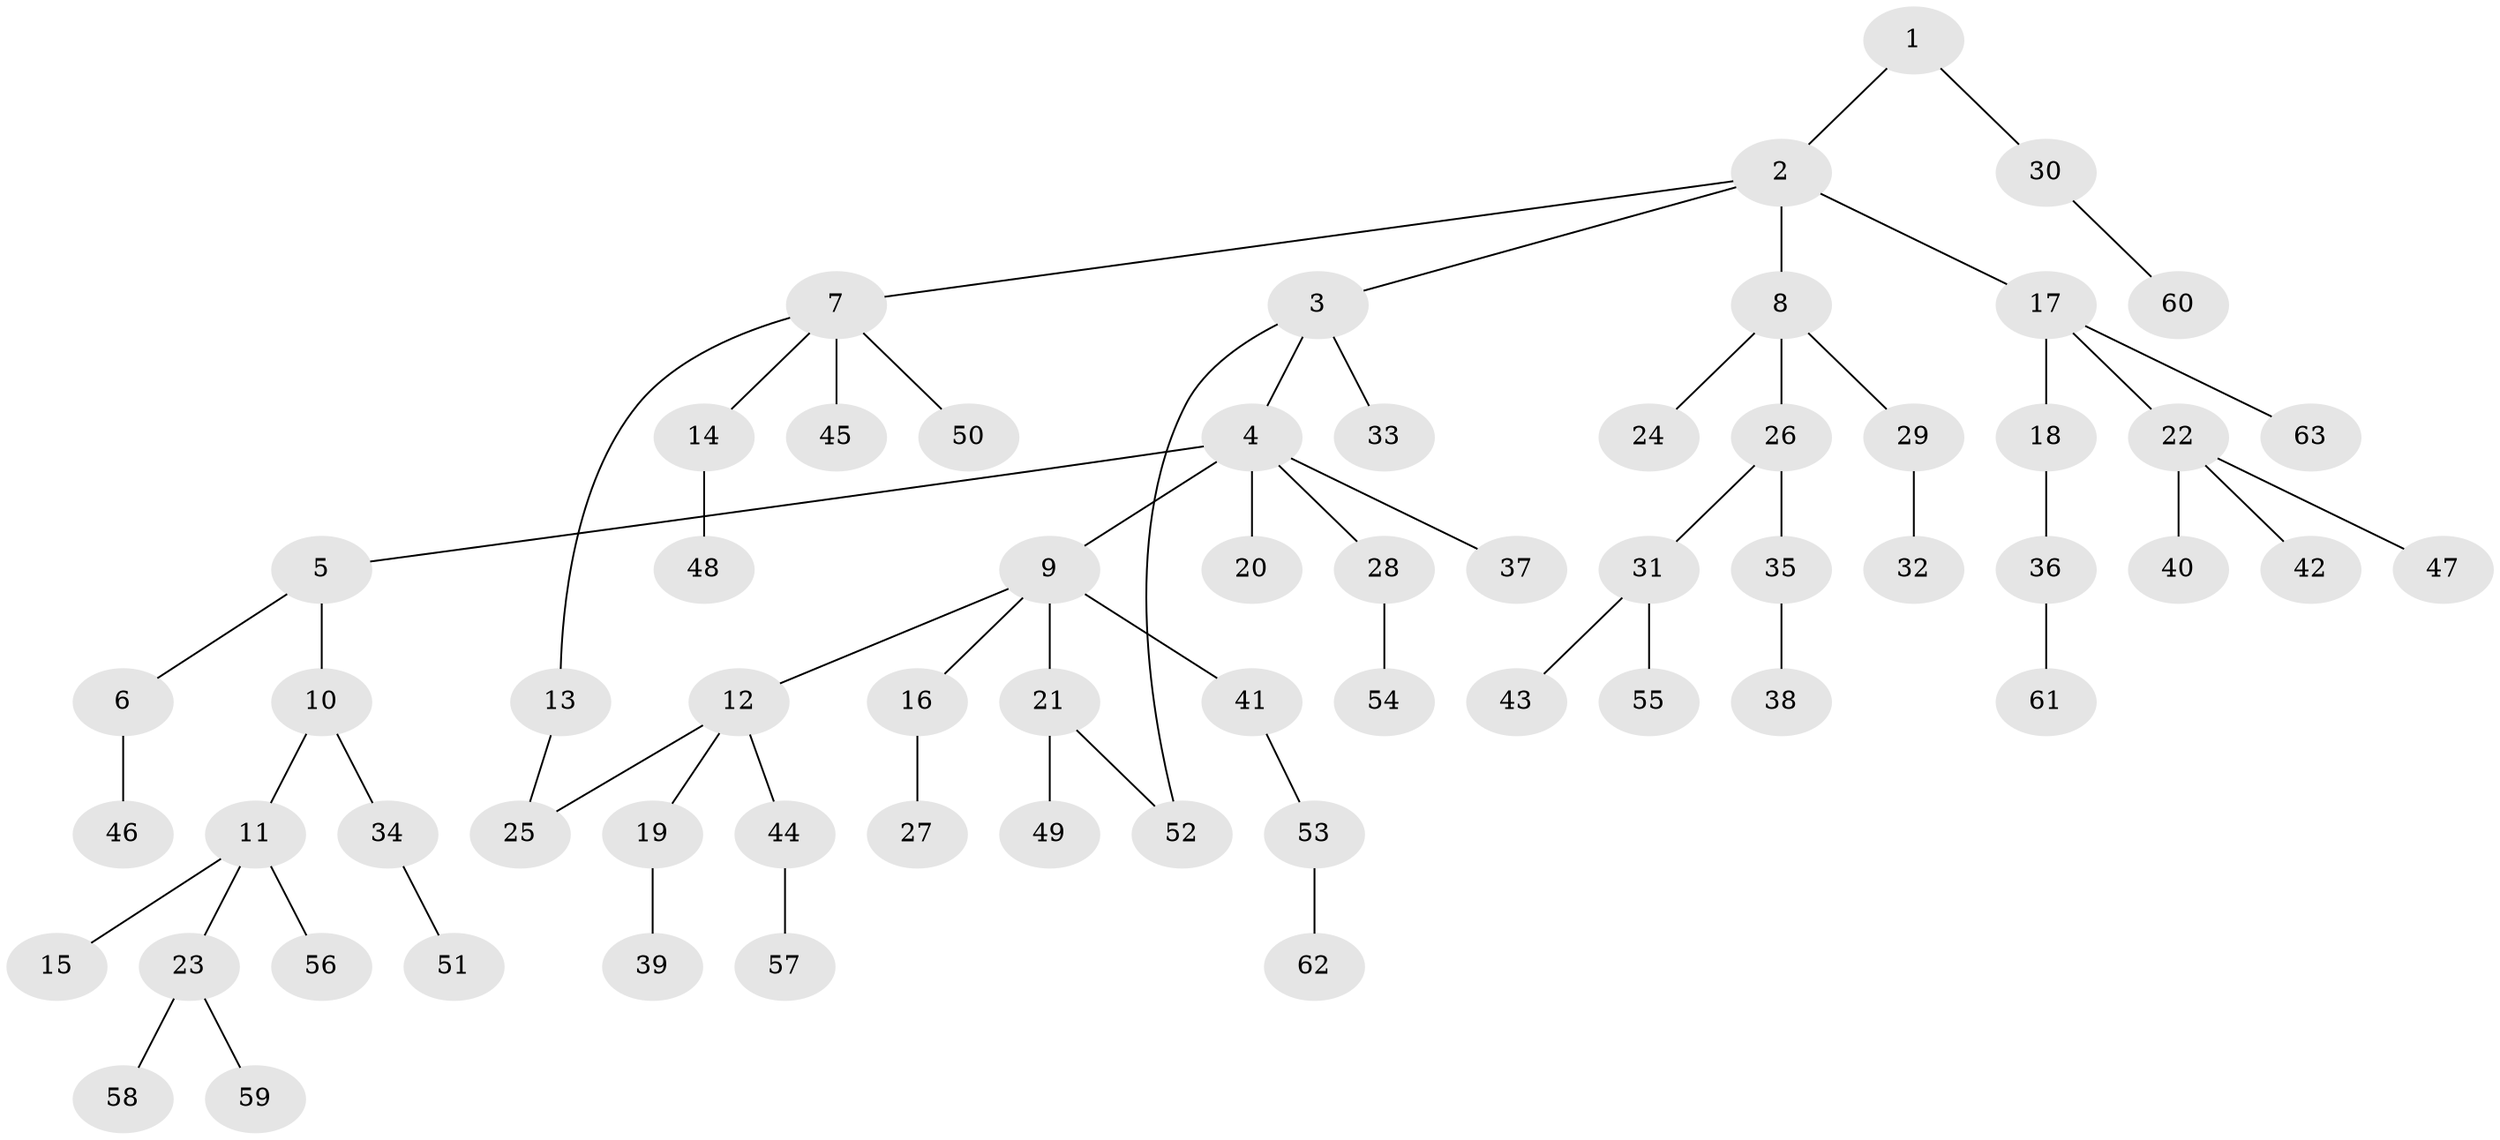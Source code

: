 // Generated by graph-tools (version 1.1) at 2025/13/03/09/25 04:13:19]
// undirected, 63 vertices, 64 edges
graph export_dot {
graph [start="1"]
  node [color=gray90,style=filled];
  1;
  2;
  3;
  4;
  5;
  6;
  7;
  8;
  9;
  10;
  11;
  12;
  13;
  14;
  15;
  16;
  17;
  18;
  19;
  20;
  21;
  22;
  23;
  24;
  25;
  26;
  27;
  28;
  29;
  30;
  31;
  32;
  33;
  34;
  35;
  36;
  37;
  38;
  39;
  40;
  41;
  42;
  43;
  44;
  45;
  46;
  47;
  48;
  49;
  50;
  51;
  52;
  53;
  54;
  55;
  56;
  57;
  58;
  59;
  60;
  61;
  62;
  63;
  1 -- 2;
  1 -- 30;
  2 -- 3;
  2 -- 7;
  2 -- 8;
  2 -- 17;
  3 -- 4;
  3 -- 33;
  3 -- 52;
  4 -- 5;
  4 -- 9;
  4 -- 20;
  4 -- 28;
  4 -- 37;
  5 -- 6;
  5 -- 10;
  6 -- 46;
  7 -- 13;
  7 -- 14;
  7 -- 45;
  7 -- 50;
  8 -- 24;
  8 -- 26;
  8 -- 29;
  9 -- 12;
  9 -- 16;
  9 -- 21;
  9 -- 41;
  10 -- 11;
  10 -- 34;
  11 -- 15;
  11 -- 23;
  11 -- 56;
  12 -- 19;
  12 -- 25;
  12 -- 44;
  13 -- 25;
  14 -- 48;
  16 -- 27;
  17 -- 18;
  17 -- 22;
  17 -- 63;
  18 -- 36;
  19 -- 39;
  21 -- 49;
  21 -- 52;
  22 -- 40;
  22 -- 42;
  22 -- 47;
  23 -- 58;
  23 -- 59;
  26 -- 31;
  26 -- 35;
  28 -- 54;
  29 -- 32;
  30 -- 60;
  31 -- 43;
  31 -- 55;
  34 -- 51;
  35 -- 38;
  36 -- 61;
  41 -- 53;
  44 -- 57;
  53 -- 62;
}
